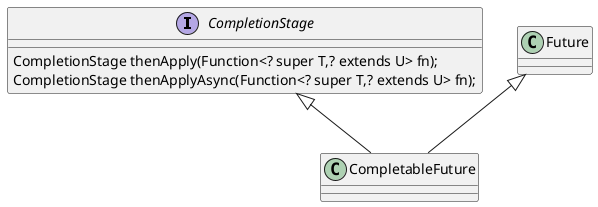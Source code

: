 @startuml
interface CompletionStage{
CompletionStage thenApply(Function<? super T,? extends U> fn);
CompletionStage thenApplyAsync(Function<? super T,? extends U> fn);
}
CompletionStage <|-- CompletableFuture
Future <|-- CompletableFuture
@enduml